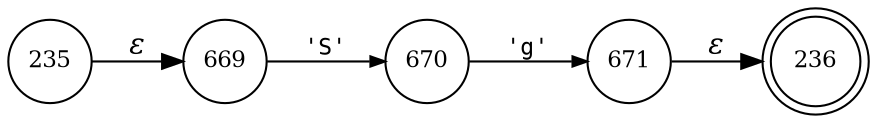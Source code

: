 digraph ATN {
rankdir=LR;
s236[fontsize=11, label="236", shape=doublecircle, fixedsize=true, width=.6];
s235[fontsize=11,label="235", shape=circle, fixedsize=true, width=.55, peripheries=1];
s669[fontsize=11,label="669", shape=circle, fixedsize=true, width=.55, peripheries=1];
s670[fontsize=11,label="670", shape=circle, fixedsize=true, width=.55, peripheries=1];
s671[fontsize=11,label="671", shape=circle, fixedsize=true, width=.55, peripheries=1];
s235 -> s669 [fontname="Times-Italic", label="&epsilon;"];
s669 -> s670 [fontsize=11, fontname="Courier", arrowsize=.7, label = "'S'", arrowhead = normal];
s670 -> s671 [fontsize=11, fontname="Courier", arrowsize=.7, label = "'g'", arrowhead = normal];
s671 -> s236 [fontname="Times-Italic", label="&epsilon;"];
}